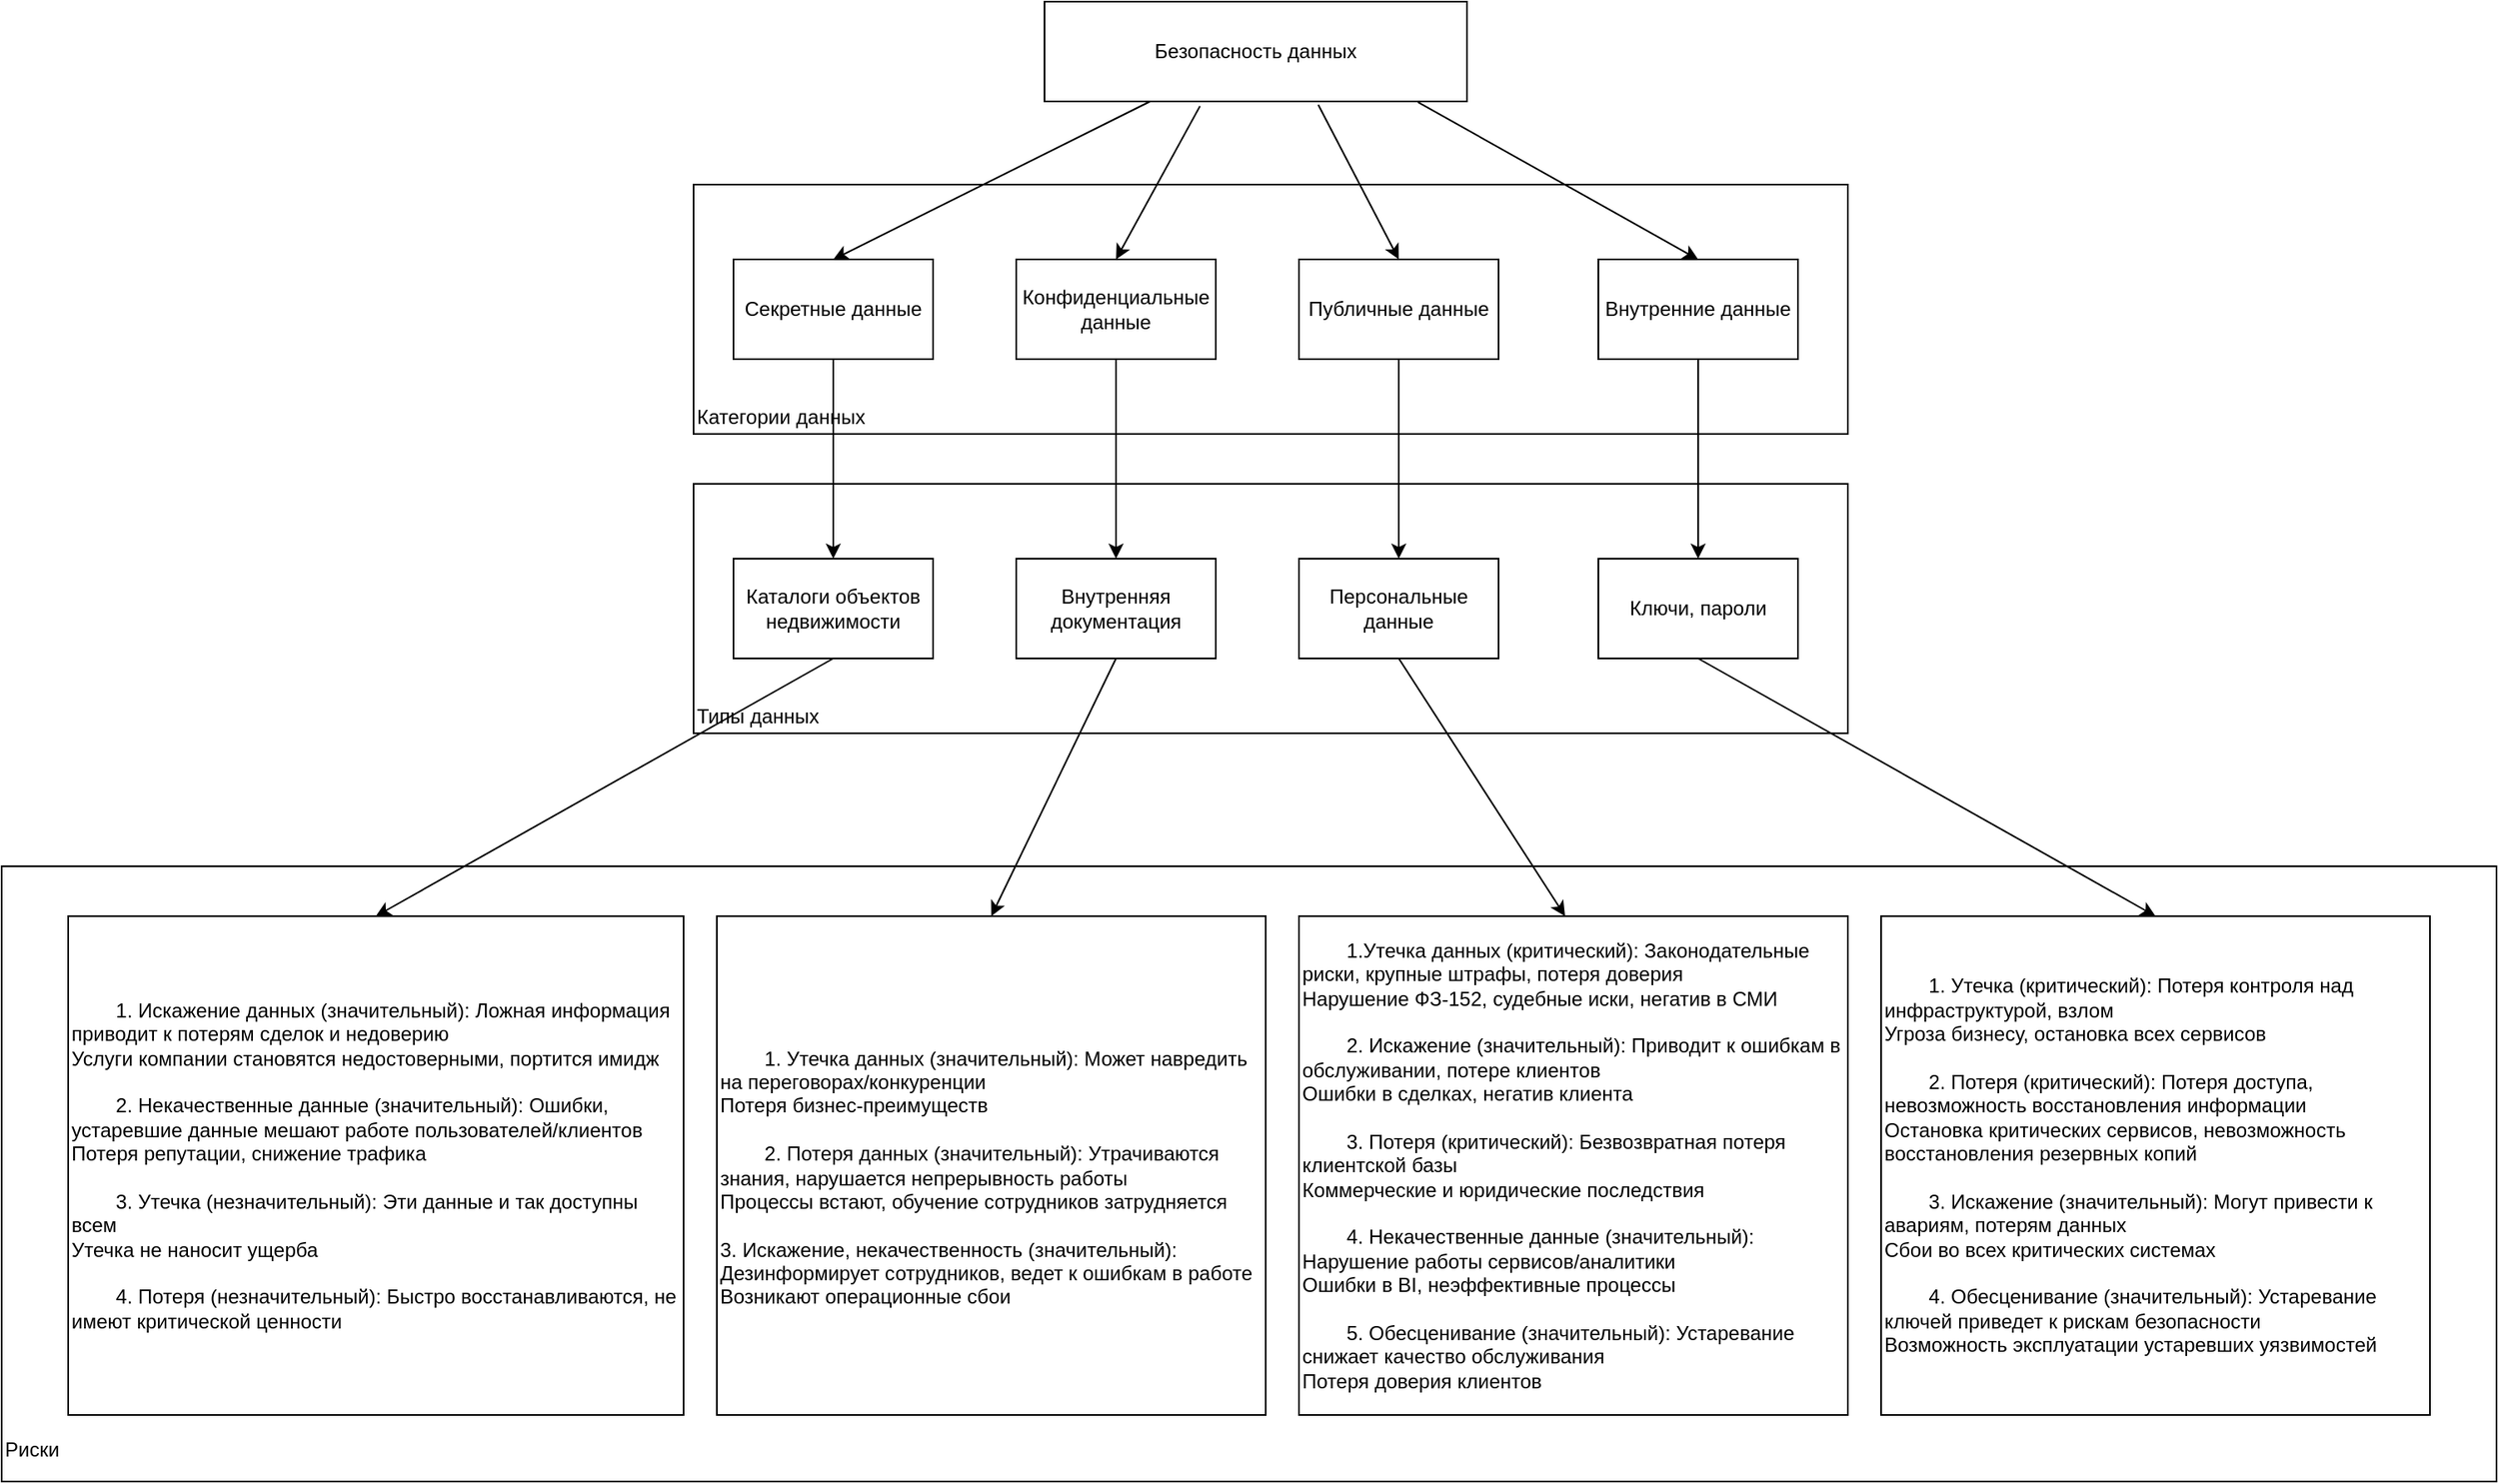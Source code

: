 <mxfile version="28.0.7">
  <diagram name="Страница — 1" id="Vt8vXM-Uneeu_JoNPUon">
    <mxGraphModel dx="2984" dy="1231" grid="1" gridSize="10" guides="1" tooltips="1" connect="1" arrows="1" fold="1" page="1" pageScale="1" pageWidth="827" pageHeight="1169" math="0" shadow="0">
      <root>
        <mxCell id="0" />
        <mxCell id="1" parent="0" />
        <mxCell id="btVaQj-cG6x5EHRA9ClU-1" value="Безопасность данных" style="rounded=0;whiteSpace=wrap;html=1;" vertex="1" parent="1">
          <mxGeometry x="437" y="410" width="254" height="60" as="geometry" />
        </mxCell>
        <mxCell id="btVaQj-cG6x5EHRA9ClU-24" style="edgeStyle=orthogonalEdgeStyle;rounded=0;orthogonalLoop=1;jettySize=auto;html=1;exitX=0.5;exitY=1;exitDx=0;exitDy=0;entryX=0.5;entryY=0;entryDx=0;entryDy=0;" edge="1" parent="1" source="btVaQj-cG6x5EHRA9ClU-2" target="btVaQj-cG6x5EHRA9ClU-19">
          <mxGeometry relative="1" as="geometry" />
        </mxCell>
        <mxCell id="btVaQj-cG6x5EHRA9ClU-2" value="Публичные данные" style="rounded=0;whiteSpace=wrap;html=1;" vertex="1" parent="1">
          <mxGeometry x="590" y="565" width="120" height="60" as="geometry" />
        </mxCell>
        <mxCell id="btVaQj-cG6x5EHRA9ClU-25" style="edgeStyle=orthogonalEdgeStyle;rounded=0;orthogonalLoop=1;jettySize=auto;html=1;exitX=0.5;exitY=1;exitDx=0;exitDy=0;" edge="1" parent="1" source="btVaQj-cG6x5EHRA9ClU-3" target="btVaQj-cG6x5EHRA9ClU-20">
          <mxGeometry relative="1" as="geometry" />
        </mxCell>
        <mxCell id="btVaQj-cG6x5EHRA9ClU-3" value="Внутренние данные" style="rounded=0;whiteSpace=wrap;html=1;" vertex="1" parent="1">
          <mxGeometry x="770" y="565" width="120" height="60" as="geometry" />
        </mxCell>
        <mxCell id="btVaQj-cG6x5EHRA9ClU-4" value="&lt;div&gt;&lt;br&gt;&lt;/div&gt;&lt;div&gt;&lt;br&gt;&lt;/div&gt;&lt;div&gt;&lt;br&gt;&lt;/div&gt;&lt;div&gt;&lt;br&gt;&lt;/div&gt;&lt;div&gt;&lt;br&gt;&lt;/div&gt;&lt;div&gt;&lt;br&gt;&lt;/div&gt;&lt;div&gt;&lt;br&gt;&lt;/div&gt;&lt;div&gt;&lt;br&gt;&lt;/div&gt;&lt;div&gt;&lt;br&gt;&lt;/div&gt;&lt;div&gt;Категории данных&lt;/div&gt;" style="rounded=0;whiteSpace=wrap;html=1;align=left;fillColor=none;" vertex="1" parent="1">
          <mxGeometry x="226" y="520" width="694" height="150" as="geometry" />
        </mxCell>
        <mxCell id="btVaQj-cG6x5EHRA9ClU-5" style="edgeStyle=orthogonalEdgeStyle;rounded=0;orthogonalLoop=1;jettySize=auto;html=1;exitX=0.5;exitY=1;exitDx=0;exitDy=0;" edge="1" parent="1" source="btVaQj-cG6x5EHRA9ClU-2" target="btVaQj-cG6x5EHRA9ClU-2">
          <mxGeometry relative="1" as="geometry" />
        </mxCell>
        <mxCell id="btVaQj-cG6x5EHRA9ClU-23" style="edgeStyle=orthogonalEdgeStyle;rounded=0;orthogonalLoop=1;jettySize=auto;html=1;exitX=0.5;exitY=1;exitDx=0;exitDy=0;entryX=0.5;entryY=0;entryDx=0;entryDy=0;" edge="1" parent="1" source="btVaQj-cG6x5EHRA9ClU-6" target="btVaQj-cG6x5EHRA9ClU-18">
          <mxGeometry relative="1" as="geometry" />
        </mxCell>
        <mxCell id="btVaQj-cG6x5EHRA9ClU-6" value="Конфиденциальные данные" style="rounded=0;whiteSpace=wrap;html=1;" vertex="1" parent="1">
          <mxGeometry x="420" y="565" width="120" height="60" as="geometry" />
        </mxCell>
        <mxCell id="btVaQj-cG6x5EHRA9ClU-22" style="edgeStyle=orthogonalEdgeStyle;rounded=0;orthogonalLoop=1;jettySize=auto;html=1;exitX=0.5;exitY=1;exitDx=0;exitDy=0;" edge="1" parent="1" source="btVaQj-cG6x5EHRA9ClU-7" target="btVaQj-cG6x5EHRA9ClU-17">
          <mxGeometry relative="1" as="geometry" />
        </mxCell>
        <mxCell id="btVaQj-cG6x5EHRA9ClU-7" value="Секретные данные" style="rounded=0;whiteSpace=wrap;html=1;" vertex="1" parent="1">
          <mxGeometry x="250" y="565" width="120" height="60" as="geometry" />
        </mxCell>
        <mxCell id="btVaQj-cG6x5EHRA9ClU-8" value="" style="endArrow=classic;html=1;rounded=0;exitX=0.25;exitY=1;exitDx=0;exitDy=0;entryX=0.5;entryY=0;entryDx=0;entryDy=0;" edge="1" parent="1" source="btVaQj-cG6x5EHRA9ClU-1" target="btVaQj-cG6x5EHRA9ClU-7">
          <mxGeometry width="50" height="50" relative="1" as="geometry">
            <mxPoint x="610" y="460" as="sourcePoint" />
            <mxPoint x="660" y="410" as="targetPoint" />
          </mxGeometry>
        </mxCell>
        <mxCell id="btVaQj-cG6x5EHRA9ClU-10" value="" style="endArrow=classic;html=1;rounded=0;exitX=0.368;exitY=1.047;exitDx=0;exitDy=0;exitPerimeter=0;entryX=0.5;entryY=0;entryDx=0;entryDy=0;" edge="1" parent="1" source="btVaQj-cG6x5EHRA9ClU-1" target="btVaQj-cG6x5EHRA9ClU-6">
          <mxGeometry width="50" height="50" relative="1" as="geometry">
            <mxPoint x="610" y="460" as="sourcePoint" />
            <mxPoint x="660" y="410" as="targetPoint" />
          </mxGeometry>
        </mxCell>
        <mxCell id="btVaQj-cG6x5EHRA9ClU-13" value="" style="endArrow=classic;html=1;rounded=0;exitX=0.648;exitY=1.033;exitDx=0;exitDy=0;entryX=0.5;entryY=0;entryDx=0;entryDy=0;exitPerimeter=0;" edge="1" parent="1" source="btVaQj-cG6x5EHRA9ClU-1" target="btVaQj-cG6x5EHRA9ClU-2">
          <mxGeometry width="50" height="50" relative="1" as="geometry">
            <mxPoint x="653" y="520" as="sourcePoint" />
            <mxPoint x="620" y="612" as="targetPoint" />
          </mxGeometry>
        </mxCell>
        <mxCell id="btVaQj-cG6x5EHRA9ClU-14" value="" style="endArrow=classic;html=1;rounded=0;exitX=0.884;exitY=1.007;exitDx=0;exitDy=0;entryX=0.5;entryY=0;entryDx=0;entryDy=0;exitPerimeter=0;" edge="1" parent="1" source="btVaQj-cG6x5EHRA9ClU-1" target="btVaQj-cG6x5EHRA9ClU-3">
          <mxGeometry width="50" height="50" relative="1" as="geometry">
            <mxPoint x="680" y="500" as="sourcePoint" />
            <mxPoint x="718" y="593" as="targetPoint" />
          </mxGeometry>
        </mxCell>
        <mxCell id="btVaQj-cG6x5EHRA9ClU-15" value="&lt;div&gt;&lt;br&gt;&lt;/div&gt;&lt;div&gt;&lt;br&gt;&lt;/div&gt;&lt;div&gt;&lt;br&gt;&lt;/div&gt;&lt;div&gt;&lt;br&gt;&lt;/div&gt;&lt;div&gt;&lt;br&gt;&lt;/div&gt;&lt;div&gt;&lt;br&gt;&lt;/div&gt;&lt;div&gt;&lt;br&gt;&lt;/div&gt;&lt;div&gt;&lt;br&gt;&lt;/div&gt;&lt;div&gt;&lt;br&gt;&lt;/div&gt;&lt;div&gt;Типы данных&lt;/div&gt;" style="rounded=0;whiteSpace=wrap;html=1;align=left;fillColor=none;" vertex="1" parent="1">
          <mxGeometry x="226" y="700" width="694" height="150" as="geometry" />
        </mxCell>
        <mxCell id="btVaQj-cG6x5EHRA9ClU-16" value="&lt;div&gt;&lt;br&gt;&lt;/div&gt;&lt;div&gt;&lt;br&gt;&lt;/div&gt;&lt;div&gt;&lt;br&gt;&lt;/div&gt;&lt;div&gt;&lt;br&gt;&lt;/div&gt;&lt;div&gt;&lt;br&gt;&lt;/div&gt;&lt;div&gt;&lt;br&gt;&lt;/div&gt;&lt;div&gt;&lt;br&gt;&lt;/div&gt;&lt;div&gt;&lt;br&gt;&lt;/div&gt;&lt;div&gt;&lt;br&gt;&lt;/div&gt;&lt;div&gt;&lt;br&gt;&lt;/div&gt;&lt;div&gt;&lt;br&gt;&lt;/div&gt;&lt;div&gt;&lt;br&gt;&lt;/div&gt;&lt;div&gt;&lt;br&gt;&lt;/div&gt;&lt;div&gt;&lt;br&gt;&lt;/div&gt;&lt;div&gt;&lt;br&gt;&lt;/div&gt;&lt;div&gt;&lt;br&gt;&lt;/div&gt;&lt;div&gt;&lt;br&gt;&lt;/div&gt;&lt;div&gt;&lt;br&gt;&lt;/div&gt;&lt;div&gt;&lt;br&gt;&lt;/div&gt;&lt;div&gt;&lt;br&gt;&lt;/div&gt;&lt;div&gt;&lt;br&gt;&lt;/div&gt;&lt;div&gt;&lt;br&gt;&lt;/div&gt;&lt;div&gt;&lt;br&gt;&lt;/div&gt;&lt;div&gt;Риски&lt;/div&gt;" style="rounded=0;whiteSpace=wrap;html=1;align=left;fillColor=none;" vertex="1" parent="1">
          <mxGeometry x="-190" y="930" width="1500" height="370" as="geometry" />
        </mxCell>
        <mxCell id="btVaQj-cG6x5EHRA9ClU-17" value="Каталоги объектов недвижимости" style="rounded=0;whiteSpace=wrap;html=1;" vertex="1" parent="1">
          <mxGeometry x="250" y="745" width="120" height="60" as="geometry" />
        </mxCell>
        <mxCell id="btVaQj-cG6x5EHRA9ClU-18" value="Внутренняя документация" style="rounded=0;whiteSpace=wrap;html=1;" vertex="1" parent="1">
          <mxGeometry x="420" y="745" width="120" height="60" as="geometry" />
        </mxCell>
        <mxCell id="btVaQj-cG6x5EHRA9ClU-19" value="Персональные данные" style="rounded=0;whiteSpace=wrap;html=1;" vertex="1" parent="1">
          <mxGeometry x="590" y="745" width="120" height="60" as="geometry" />
        </mxCell>
        <mxCell id="btVaQj-cG6x5EHRA9ClU-20" value="Ключи, пароли" style="rounded=0;whiteSpace=wrap;html=1;" vertex="1" parent="1">
          <mxGeometry x="770" y="745" width="120" height="60" as="geometry" />
        </mxCell>
        <mxCell id="btVaQj-cG6x5EHRA9ClU-26" value="&lt;div style=&quot;&quot;&gt;&amp;nbsp;&lt;span style=&quot;white-space: pre;&quot;&gt;&#x9;&lt;/span&gt;1. Искажение данных (значительный): Ложная информация приводит к потерям сделок и недоверию&lt;/div&gt;&lt;div style=&quot;&quot;&gt;Услуги компании становятся недостоверными, портится имидж&lt;/div&gt;&lt;div style=&quot;&quot;&gt;&lt;br&gt;&lt;/div&gt;&lt;div style=&quot;&quot;&gt;&amp;nbsp;&lt;span style=&quot;white-space: pre;&quot;&gt;&#x9;&lt;/span&gt;2. Некачественные данные (значительный): Ошибки, устаревшие данные мешают работе пользователей/клиентов&lt;/div&gt;&lt;div style=&quot;&quot;&gt;Потеря репутации, снижение трафика&lt;/div&gt;&lt;div style=&quot;&quot;&gt;&lt;br&gt;&lt;/div&gt;&lt;div style=&quot;&quot;&gt;&amp;nbsp;&lt;span style=&quot;white-space: pre;&quot;&gt;&#x9;&lt;/span&gt;3. Утечка (незначительный): Эти данные и так доступны всем&lt;/div&gt;&lt;div style=&quot;&quot;&gt;Утечка не наносит ущерба&lt;/div&gt;&lt;div style=&quot;&quot;&gt;&lt;br&gt;&lt;/div&gt;&lt;div style=&quot;&quot;&gt;&amp;nbsp;&lt;span style=&quot;white-space: pre;&quot;&gt;&#x9;&lt;/span&gt;4. Потеря (незначительный): Быстро восстанавливаются, не имеют критической ценности&lt;/div&gt;" style="rounded=0;whiteSpace=wrap;html=1;align=left;" vertex="1" parent="1">
          <mxGeometry x="-150" y="960" width="370" height="300" as="geometry" />
        </mxCell>
        <mxCell id="btVaQj-cG6x5EHRA9ClU-27" value="&lt;div&gt;&lt;br&gt;&lt;/div&gt;&lt;div&gt;&lt;span style=&quot;white-space: pre;&quot;&gt;&#x9;&lt;/span&gt;1. Утечка данных (значительный): Может навредить на переговорах/конкуренции&lt;/div&gt;&lt;div&gt;Потеря бизнес-преимуществ&lt;/div&gt;&lt;div&gt;&lt;br&gt;&lt;/div&gt;&lt;div&gt;&lt;span style=&quot;white-space: pre;&quot;&gt;&#x9;&lt;/span&gt;2. Потеря данных (значительный): Утрачиваются знания, нарушается непрерывность работы&lt;/div&gt;&lt;div&gt;Процессы встают, обучение сотрудников затрудняется&lt;/div&gt;&lt;div&gt;&lt;br&gt;&lt;/div&gt;&lt;div&gt;3. Искажение, некачественность (значительный): Дезинформирует сотрудников, ведет к ошибкам в работе&lt;/div&gt;&lt;div&gt;Возникают операционные сбои&lt;/div&gt;" style="rounded=0;whiteSpace=wrap;html=1;align=left;" vertex="1" parent="1">
          <mxGeometry x="240" y="960" width="330" height="300" as="geometry" />
        </mxCell>
        <mxCell id="btVaQj-cG6x5EHRA9ClU-34" value="" style="endArrow=classic;html=1;rounded=0;exitX=0.5;exitY=1;exitDx=0;exitDy=0;entryX=0.5;entryY=0;entryDx=0;entryDy=0;" edge="1" parent="1" source="btVaQj-cG6x5EHRA9ClU-19">
          <mxGeometry width="50" height="50" relative="1" as="geometry">
            <mxPoint x="830" y="910" as="sourcePoint" />
            <mxPoint x="750" y="960" as="targetPoint" />
          </mxGeometry>
        </mxCell>
        <mxCell id="btVaQj-cG6x5EHRA9ClU-35" value="" style="endArrow=classic;html=1;rounded=0;exitX=0.5;exitY=1;exitDx=0;exitDy=0;entryX=0.5;entryY=0;entryDx=0;entryDy=0;" edge="1" parent="1" source="btVaQj-cG6x5EHRA9ClU-18" target="btVaQj-cG6x5EHRA9ClU-27">
          <mxGeometry width="50" height="50" relative="1" as="geometry">
            <mxPoint x="830" y="910" as="sourcePoint" />
            <mxPoint x="880" y="860" as="targetPoint" />
          </mxGeometry>
        </mxCell>
        <mxCell id="btVaQj-cG6x5EHRA9ClU-36" value="" style="endArrow=classic;html=1;rounded=0;exitX=0.5;exitY=1;exitDx=0;exitDy=0;entryX=0.5;entryY=0;entryDx=0;entryDy=0;" edge="1" parent="1" source="btVaQj-cG6x5EHRA9ClU-17" target="btVaQj-cG6x5EHRA9ClU-26">
          <mxGeometry width="50" height="50" relative="1" as="geometry">
            <mxPoint x="300" y="910" as="sourcePoint" />
            <mxPoint x="350" y="860" as="targetPoint" />
          </mxGeometry>
        </mxCell>
        <mxCell id="btVaQj-cG6x5EHRA9ClU-37" value="" style="endArrow=classic;html=1;rounded=0;exitX=0.5;exitY=1;exitDx=0;exitDy=0;entryX=0.5;entryY=0;entryDx=0;entryDy=0;" edge="1" parent="1" source="btVaQj-cG6x5EHRA9ClU-20" target="btVaQj-cG6x5EHRA9ClU-39">
          <mxGeometry width="50" height="50" relative="1" as="geometry">
            <mxPoint x="300" y="910" as="sourcePoint" />
            <mxPoint x="1155" y="960" as="targetPoint" />
          </mxGeometry>
        </mxCell>
        <mxCell id="btVaQj-cG6x5EHRA9ClU-38" value="&lt;div&gt;&lt;span style=&quot;white-space: normal;&quot;&gt;&lt;span style=&quot;white-space:pre&quot;&gt;&#x9;&lt;/span&gt;1.Утечка данных (критический): Законодательные риски, крупные штрафы, потеря доверия&lt;/span&gt;&lt;/div&gt;&lt;div&gt;Нарушение ФЗ-152, судебные иски, негатив в СМИ&lt;/div&gt;&lt;div&gt;&lt;br&gt;&lt;/div&gt;&lt;div&gt;&lt;span style=&quot;white-space: normal;&quot;&gt;&lt;span style=&quot;white-space:pre&quot;&gt;&#x9;&lt;/span&gt;2. Искажение (значительный): Приводит к ошибкам в обслуживании, потере клиентов&lt;/span&gt;&lt;/div&gt;&lt;div&gt;Ошибки в сделках, негатив клиента&lt;/div&gt;&lt;div&gt;&lt;br&gt;&lt;/div&gt;&lt;div&gt;&lt;span style=&quot;white-space: normal;&quot;&gt;&lt;span style=&quot;white-space:pre&quot;&gt;&#x9;&lt;/span&gt;3. Потеря (критический): Безвозвратная потеря клиентской базы&lt;/span&gt;&lt;/div&gt;&lt;div&gt;Коммерческие и юридические последствия&lt;/div&gt;&lt;div&gt;&lt;br&gt;&lt;/div&gt;&lt;div&gt;&lt;span style=&quot;white-space: normal;&quot;&gt;&lt;span style=&quot;white-space:pre&quot;&gt;&#x9;&lt;/span&gt;4. Некачественные данные (значительный): Нарушение работы сервисов/аналитики&lt;/span&gt;&lt;/div&gt;&lt;div&gt;Ошибки в BI, неэффективные процессы&lt;/div&gt;&lt;div&gt;&lt;br&gt;&lt;/div&gt;&lt;div&gt;&lt;span style=&quot;white-space: normal;&quot;&gt;&lt;span style=&quot;white-space:pre&quot;&gt;&#x9;&lt;/span&gt;5. Обесценивание (значительный): Устаревание снижает качество обслуживания&lt;/span&gt;&lt;/div&gt;&lt;div&gt;Потеря доверия клиентов&lt;/div&gt;" style="rounded=0;whiteSpace=wrap;html=1;align=left;" vertex="1" parent="1">
          <mxGeometry x="590" y="960" width="330" height="300" as="geometry" />
        </mxCell>
        <mxCell id="btVaQj-cG6x5EHRA9ClU-39" value="&lt;div&gt;&lt;span style=&quot;white-space: normal;&quot;&gt;&lt;span style=&quot;white-space:pre&quot;&gt;&#x9;&lt;/span&gt;1. Утечка (критический): Потеря контроля над инфраструктурой, взлом&lt;/span&gt;&lt;/div&gt;&lt;div&gt;Угроза бизнесу, остановка всех сервисов&lt;/div&gt;&lt;div&gt;&lt;br&gt;&lt;/div&gt;&lt;div&gt;&lt;span style=&quot;white-space: normal;&quot;&gt;&lt;span style=&quot;white-space:pre&quot;&gt;&#x9;&lt;/span&gt;2. Потеря (критический): Потеря доступа, невозможность восстановления информации&lt;/span&gt;&lt;/div&gt;&lt;div&gt;Остановка критических сервисов, невозможность восстановления резервных копий&lt;/div&gt;&lt;div&gt;&lt;br&gt;&lt;/div&gt;&lt;div&gt;&lt;span style=&quot;white-space: normal;&quot;&gt;&lt;span style=&quot;white-space:pre&quot;&gt;&#x9;&lt;/span&gt;3. Искажение (значительный): Могут привести к авариям, потерям данных&lt;/span&gt;&lt;/div&gt;&lt;div&gt;Сбои во всех критических системах&lt;/div&gt;&lt;div&gt;&lt;br&gt;&lt;/div&gt;&lt;div&gt;&lt;span style=&quot;white-space: normal;&quot;&gt;&lt;span style=&quot;white-space:pre&quot;&gt;&#x9;&lt;/span&gt;4. Обесценивание (значительный): Устаревание ключей приведет к рискам безопасности&lt;/span&gt;&lt;/div&gt;&lt;div&gt;Возможность эксплуатации устаревших уязвимостей&lt;/div&gt;" style="rounded=0;whiteSpace=wrap;html=1;align=left;" vertex="1" parent="1">
          <mxGeometry x="940" y="960" width="330" height="300" as="geometry" />
        </mxCell>
      </root>
    </mxGraphModel>
  </diagram>
</mxfile>
